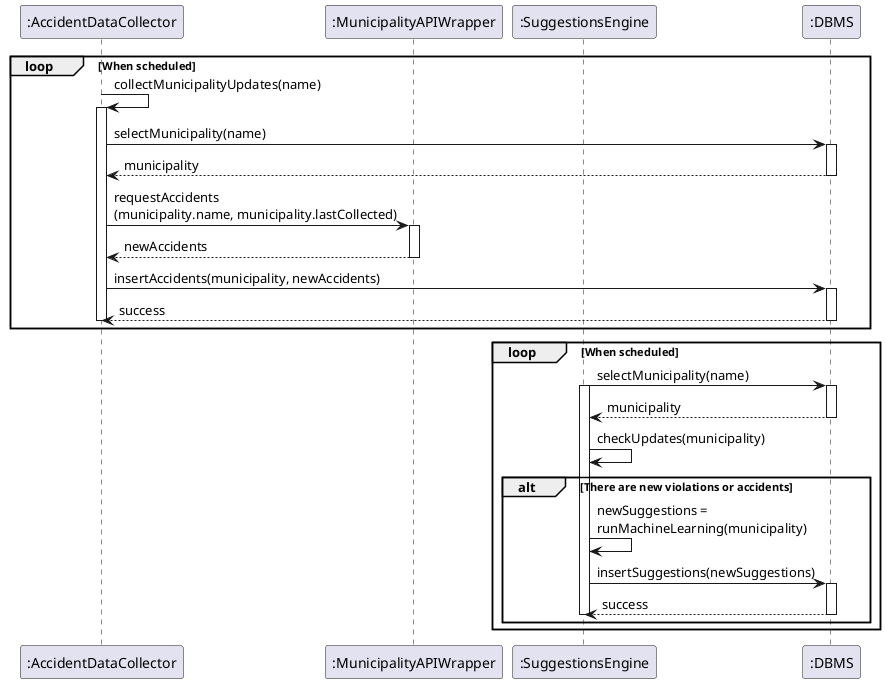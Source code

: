 @startuml dd_sequence_diagram_accident_collector
skinparam Shadowing false

participant ":AccidentDataCollector" as ADC
participant ":MunicipalityAPIWrapper" as MAPIW
participant ":SuggestionsEngine" as SE
participant ":DBMS" as DBMS

loop When scheduled

ADC -> ADC : collectMunicipalityUpdates(name)
activate ADC
ADC -> DBMS : selectMunicipality(name)
activate DBMS
DBMS --> ADC : municipality
deactivate DBMS
ADC -> MAPIW : requestAccidents\n(municipality.name, municipality.lastCollected)
activate MAPIW
MAPIW --> ADC : newAccidents
deactivate MAPIW
ADC -> DBMS : insertAccidents(municipality, newAccidents)
activate DBMS
DBMS --> ADC : success
deactivate DBMS
deactivate ADC
end

loop When scheduled
SE -> DBMS : selectMunicipality(name)
activate SE
activate DBMS
DBMS --> SE : municipality
deactivate DBMS
SE -> SE : checkUpdates(municipality)
alt There are new violations or accidents
SE -> SE : newSuggestions =\nrunMachineLearning(municipality)
SE -> DBMS : insertSuggestions(newSuggestions)
activate DBMS
DBMS --> SE : success
deactivate DBMS
deactivate SE
end
end
@enduml